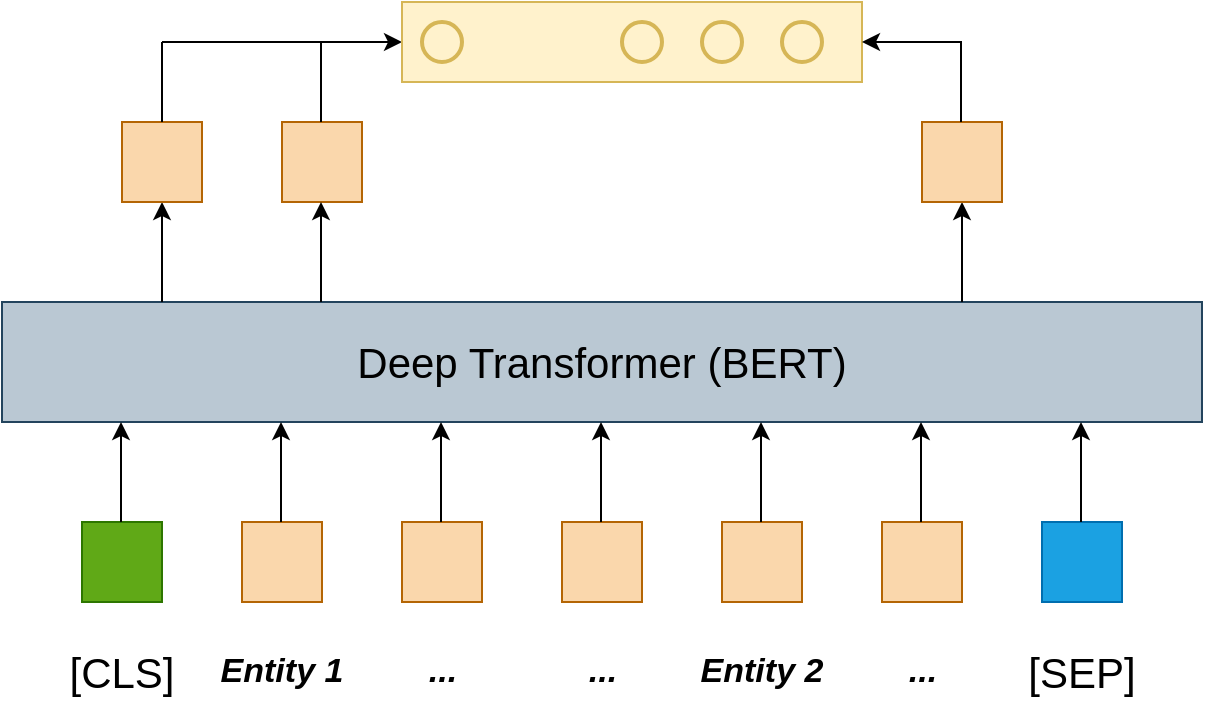 <mxfile version="15.7.4" type="github">
  <diagram id="91DmnEcrEqNnysZLmtfc" name="Page-1">
    <mxGraphModel dx="1209" dy="632" grid="1" gridSize="10" guides="1" tooltips="1" connect="1" arrows="1" fold="1" page="1" pageScale="1" pageWidth="850" pageHeight="1100" math="0" shadow="0">
      <root>
        <mxCell id="0" />
        <mxCell id="1" parent="0" />
        <mxCell id="Dnfp0h0cq70mF3YanS-K-1" value="Deep Transformer (BERT)" style="rounded=0;whiteSpace=wrap;html=1;fillColor=#bac8d3;strokeColor=#23445d;fontSize=21;" parent="1" vertex="1">
          <mxGeometry x="120" y="290" width="600" height="60" as="geometry" />
        </mxCell>
        <mxCell id="Dnfp0h0cq70mF3YanS-K-2" value="" style="endArrow=classic;html=1;rounded=0;fontSize=21;" parent="1" edge="1">
          <mxGeometry width="50" height="50" relative="1" as="geometry">
            <mxPoint x="200" y="290" as="sourcePoint" />
            <mxPoint x="200" y="240" as="targetPoint" />
          </mxGeometry>
        </mxCell>
        <mxCell id="Dnfp0h0cq70mF3YanS-K-4" value="" style="whiteSpace=wrap;html=1;aspect=fixed;fontSize=21;fillColor=#fad7ac;strokeColor=#b46504;" parent="1" vertex="1">
          <mxGeometry x="180" y="200" width="40" height="40" as="geometry" />
        </mxCell>
        <mxCell id="Dnfp0h0cq70mF3YanS-K-5" value="" style="whiteSpace=wrap;html=1;aspect=fixed;fontSize=21;fillColor=#fad7ac;strokeColor=#b46504;" parent="1" vertex="1">
          <mxGeometry x="260" y="200" width="40" height="40" as="geometry" />
        </mxCell>
        <mxCell id="Dnfp0h0cq70mF3YanS-K-6" value="" style="endArrow=classic;html=1;rounded=0;fontSize=21;" parent="1" edge="1">
          <mxGeometry width="50" height="50" relative="1" as="geometry">
            <mxPoint x="279.5" y="290" as="sourcePoint" />
            <mxPoint x="279.5" y="240" as="targetPoint" />
          </mxGeometry>
        </mxCell>
        <mxCell id="Dnfp0h0cq70mF3YanS-K-7" value="" style="endArrow=classic;html=1;rounded=0;fontSize=21;" parent="1" edge="1">
          <mxGeometry width="50" height="50" relative="1" as="geometry">
            <mxPoint x="200" y="160" as="sourcePoint" />
            <mxPoint x="320" y="160" as="targetPoint" />
          </mxGeometry>
        </mxCell>
        <mxCell id="Dnfp0h0cq70mF3YanS-K-8" value="" style="endArrow=none;html=1;rounded=0;fontSize=21;" parent="1" edge="1">
          <mxGeometry width="50" height="50" relative="1" as="geometry">
            <mxPoint x="200" y="200" as="sourcePoint" />
            <mxPoint x="200" y="160" as="targetPoint" />
          </mxGeometry>
        </mxCell>
        <mxCell id="Dnfp0h0cq70mF3YanS-K-9" value="" style="endArrow=none;html=1;rounded=0;fontSize=21;" parent="1" edge="1">
          <mxGeometry width="50" height="50" relative="1" as="geometry">
            <mxPoint x="279.5" y="200" as="sourcePoint" />
            <mxPoint x="279.5" y="160" as="targetPoint" />
          </mxGeometry>
        </mxCell>
        <mxCell id="Dnfp0h0cq70mF3YanS-K-10" value="" style="rounded=0;whiteSpace=wrap;html=1;fontSize=21;fillColor=#fff2cc;strokeColor=#d6b656;" parent="1" vertex="1">
          <mxGeometry x="320" y="140" width="230" height="40" as="geometry" />
        </mxCell>
        <mxCell id="Dnfp0h0cq70mF3YanS-K-11" value="" style="endArrow=classic;html=1;rounded=0;fontSize=21;" parent="1" edge="1">
          <mxGeometry width="50" height="50" relative="1" as="geometry">
            <mxPoint x="600" y="290" as="sourcePoint" />
            <mxPoint x="600" y="240" as="targetPoint" />
          </mxGeometry>
        </mxCell>
        <mxCell id="Dnfp0h0cq70mF3YanS-K-12" value="" style="whiteSpace=wrap;html=1;aspect=fixed;fontSize=21;fillColor=#fad7ac;strokeColor=#b46504;" parent="1" vertex="1">
          <mxGeometry x="580" y="200" width="40" height="40" as="geometry" />
        </mxCell>
        <mxCell id="Dnfp0h0cq70mF3YanS-K-13" value="" style="endArrow=none;html=1;rounded=0;fontSize=21;" parent="1" edge="1">
          <mxGeometry width="50" height="50" relative="1" as="geometry">
            <mxPoint x="599.5" y="200" as="sourcePoint" />
            <mxPoint x="599.5" y="160" as="targetPoint" />
          </mxGeometry>
        </mxCell>
        <mxCell id="Dnfp0h0cq70mF3YanS-K-14" value="" style="endArrow=classic;html=1;rounded=0;fontSize=21;entryX=1;entryY=0.5;entryDx=0;entryDy=0;" parent="1" target="Dnfp0h0cq70mF3YanS-K-10" edge="1">
          <mxGeometry width="50" height="50" relative="1" as="geometry">
            <mxPoint x="600" y="160" as="sourcePoint" />
            <mxPoint x="450" y="300" as="targetPoint" />
          </mxGeometry>
        </mxCell>
        <mxCell id="Dnfp0h0cq70mF3YanS-K-15" value="" style="ellipse;whiteSpace=wrap;html=1;aspect=fixed;fontSize=21;fillColor=#fff2cc;strokeColor=#d6b656;strokeWidth=2;" parent="1" vertex="1">
          <mxGeometry x="330" y="150" width="20" height="20" as="geometry" />
        </mxCell>
        <mxCell id="Dnfp0h0cq70mF3YanS-K-16" value="" style="ellipse;whiteSpace=wrap;html=1;aspect=fixed;fontSize=21;fillColor=#fff2cc;strokeColor=#d6b656;strokeWidth=2;" parent="1" vertex="1">
          <mxGeometry x="430" y="150" width="20" height="20" as="geometry" />
        </mxCell>
        <mxCell id="Dnfp0h0cq70mF3YanS-K-17" value="" style="ellipse;whiteSpace=wrap;html=1;aspect=fixed;fontSize=21;fillColor=#fff2cc;strokeColor=#d6b656;strokeWidth=2;" parent="1" vertex="1">
          <mxGeometry x="470" y="150" width="20" height="20" as="geometry" />
        </mxCell>
        <mxCell id="Dnfp0h0cq70mF3YanS-K-18" value="" style="ellipse;whiteSpace=wrap;html=1;aspect=fixed;fontSize=21;fillColor=#fff2cc;strokeColor=#d6b656;strokeWidth=2;" parent="1" vertex="1">
          <mxGeometry x="510" y="150" width="20" height="20" as="geometry" />
        </mxCell>
        <mxCell id="lycsMG4sX7caLxFkDI3n-1" value="" style="whiteSpace=wrap;html=1;aspect=fixed;fontSize=21;fillColor=#60a917;strokeColor=#2D7600;fontColor=#ffffff;" vertex="1" parent="1">
          <mxGeometry x="160" y="400" width="40" height="40" as="geometry" />
        </mxCell>
        <mxCell id="lycsMG4sX7caLxFkDI3n-2" value="" style="whiteSpace=wrap;html=1;aspect=fixed;fontSize=21;fillColor=#fad7ac;strokeColor=#b46504;" vertex="1" parent="1">
          <mxGeometry x="240" y="400" width="40" height="40" as="geometry" />
        </mxCell>
        <mxCell id="lycsMG4sX7caLxFkDI3n-3" value="" style="whiteSpace=wrap;html=1;aspect=fixed;fontSize=21;fillColor=#fad7ac;strokeColor=#b46504;" vertex="1" parent="1">
          <mxGeometry x="320" y="400" width="40" height="40" as="geometry" />
        </mxCell>
        <mxCell id="lycsMG4sX7caLxFkDI3n-4" value="" style="whiteSpace=wrap;html=1;aspect=fixed;fontSize=21;fillColor=#fad7ac;strokeColor=#b46504;" vertex="1" parent="1">
          <mxGeometry x="400" y="400" width="40" height="40" as="geometry" />
        </mxCell>
        <mxCell id="lycsMG4sX7caLxFkDI3n-5" value="" style="whiteSpace=wrap;html=1;aspect=fixed;fontSize=21;fillColor=#fad7ac;strokeColor=#b46504;" vertex="1" parent="1">
          <mxGeometry x="480" y="400" width="40" height="40" as="geometry" />
        </mxCell>
        <mxCell id="lycsMG4sX7caLxFkDI3n-6" value="" style="whiteSpace=wrap;html=1;aspect=fixed;fontSize=21;fillColor=#fad7ac;strokeColor=#b46504;" vertex="1" parent="1">
          <mxGeometry x="560" y="400" width="40" height="40" as="geometry" />
        </mxCell>
        <mxCell id="lycsMG4sX7caLxFkDI3n-7" value="" style="whiteSpace=wrap;html=1;aspect=fixed;fontSize=21;fillColor=#1ba1e2;strokeColor=#006EAF;fontColor=#ffffff;" vertex="1" parent="1">
          <mxGeometry x="640" y="400" width="40" height="40" as="geometry" />
        </mxCell>
        <mxCell id="lycsMG4sX7caLxFkDI3n-8" value="" style="endArrow=classic;html=1;rounded=0;fontSize=21;" edge="1" parent="1">
          <mxGeometry width="50" height="50" relative="1" as="geometry">
            <mxPoint x="179.5" y="400" as="sourcePoint" />
            <mxPoint x="179.5" y="350" as="targetPoint" />
          </mxGeometry>
        </mxCell>
        <mxCell id="lycsMG4sX7caLxFkDI3n-9" value="" style="endArrow=classic;html=1;rounded=0;fontSize=21;" edge="1" parent="1">
          <mxGeometry width="50" height="50" relative="1" as="geometry">
            <mxPoint x="259.5" y="400" as="sourcePoint" />
            <mxPoint x="259.5" y="350" as="targetPoint" />
          </mxGeometry>
        </mxCell>
        <mxCell id="lycsMG4sX7caLxFkDI3n-10" value="" style="endArrow=classic;html=1;rounded=0;fontSize=21;" edge="1" parent="1">
          <mxGeometry width="50" height="50" relative="1" as="geometry">
            <mxPoint x="339.5" y="400" as="sourcePoint" />
            <mxPoint x="339.5" y="350" as="targetPoint" />
          </mxGeometry>
        </mxCell>
        <mxCell id="lycsMG4sX7caLxFkDI3n-11" value="" style="endArrow=classic;html=1;rounded=0;fontSize=21;" edge="1" parent="1">
          <mxGeometry width="50" height="50" relative="1" as="geometry">
            <mxPoint x="419.5" y="400" as="sourcePoint" />
            <mxPoint x="419.5" y="350" as="targetPoint" />
          </mxGeometry>
        </mxCell>
        <mxCell id="lycsMG4sX7caLxFkDI3n-12" value="" style="endArrow=classic;html=1;rounded=0;fontSize=21;" edge="1" parent="1">
          <mxGeometry width="50" height="50" relative="1" as="geometry">
            <mxPoint x="499.5" y="400" as="sourcePoint" />
            <mxPoint x="499.5" y="350" as="targetPoint" />
          </mxGeometry>
        </mxCell>
        <mxCell id="lycsMG4sX7caLxFkDI3n-13" value="" style="endArrow=classic;html=1;rounded=0;fontSize=21;" edge="1" parent="1">
          <mxGeometry width="50" height="50" relative="1" as="geometry">
            <mxPoint x="579.5" y="400" as="sourcePoint" />
            <mxPoint x="579.5" y="350" as="targetPoint" />
          </mxGeometry>
        </mxCell>
        <mxCell id="lycsMG4sX7caLxFkDI3n-14" value="" style="endArrow=classic;html=1;rounded=0;fontSize=21;" edge="1" parent="1">
          <mxGeometry width="50" height="50" relative="1" as="geometry">
            <mxPoint x="659.5" y="400" as="sourcePoint" />
            <mxPoint x="659.5" y="350" as="targetPoint" />
          </mxGeometry>
        </mxCell>
        <mxCell id="lycsMG4sX7caLxFkDI3n-15" value="[CLS]" style="text;html=1;strokeColor=none;fillColor=none;align=center;verticalAlign=middle;whiteSpace=wrap;rounded=0;fontSize=21;" vertex="1" parent="1">
          <mxGeometry x="150" y="460" width="60" height="30" as="geometry" />
        </mxCell>
        <mxCell id="lycsMG4sX7caLxFkDI3n-16" value="Entity 1" style="text;html=1;strokeColor=none;fillColor=none;align=center;verticalAlign=middle;whiteSpace=wrap;rounded=0;fontSize=17;fontStyle=3" vertex="1" parent="1">
          <mxGeometry x="225" y="460" width="70" height="30" as="geometry" />
        </mxCell>
        <mxCell id="lycsMG4sX7caLxFkDI3n-17" value="Entity 2" style="text;html=1;strokeColor=none;fillColor=none;align=center;verticalAlign=middle;whiteSpace=wrap;rounded=0;fontSize=17;fontStyle=3" vertex="1" parent="1">
          <mxGeometry x="465" y="460" width="70" height="30" as="geometry" />
        </mxCell>
        <mxCell id="lycsMG4sX7caLxFkDI3n-18" value="[SEP]" style="text;html=1;strokeColor=none;fillColor=none;align=center;verticalAlign=middle;whiteSpace=wrap;rounded=0;fontSize=21;" vertex="1" parent="1">
          <mxGeometry x="630" y="460" width="60" height="30" as="geometry" />
        </mxCell>
        <mxCell id="lycsMG4sX7caLxFkDI3n-20" value="..." style="text;html=1;strokeColor=none;fillColor=none;align=center;verticalAlign=middle;whiteSpace=wrap;rounded=0;fontSize=17;fontStyle=3" vertex="1" parent="1">
          <mxGeometry x="327.5" y="460" width="25" height="30" as="geometry" />
        </mxCell>
        <mxCell id="lycsMG4sX7caLxFkDI3n-21" value="..." style="text;html=1;strokeColor=none;fillColor=none;align=center;verticalAlign=middle;whiteSpace=wrap;rounded=0;fontSize=17;fontStyle=3" vertex="1" parent="1">
          <mxGeometry x="407.5" y="460" width="25" height="30" as="geometry" />
        </mxCell>
        <mxCell id="lycsMG4sX7caLxFkDI3n-22" value="..." style="text;html=1;strokeColor=none;fillColor=none;align=center;verticalAlign=middle;whiteSpace=wrap;rounded=0;fontSize=17;fontStyle=3" vertex="1" parent="1">
          <mxGeometry x="567.5" y="460" width="25" height="30" as="geometry" />
        </mxCell>
      </root>
    </mxGraphModel>
  </diagram>
</mxfile>
